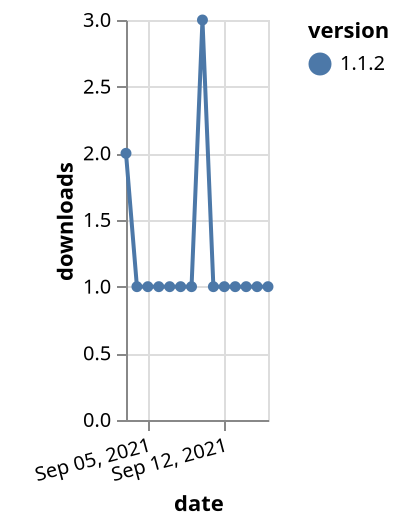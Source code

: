 {"$schema": "https://vega.github.io/schema/vega-lite/v5.json", "description": "A simple bar chart with embedded data.", "data": {"values": [{"date": "2021-09-03", "total": 135, "delta": 2, "version": "1.1.2"}, {"date": "2021-09-04", "total": 136, "delta": 1, "version": "1.1.2"}, {"date": "2021-09-05", "total": 137, "delta": 1, "version": "1.1.2"}, {"date": "2021-09-06", "total": 138, "delta": 1, "version": "1.1.2"}, {"date": "2021-09-07", "total": 139, "delta": 1, "version": "1.1.2"}, {"date": "2021-09-08", "total": 140, "delta": 1, "version": "1.1.2"}, {"date": "2021-09-09", "total": 141, "delta": 1, "version": "1.1.2"}, {"date": "2021-09-10", "total": 144, "delta": 3, "version": "1.1.2"}, {"date": "2021-09-11", "total": 145, "delta": 1, "version": "1.1.2"}, {"date": "2021-09-12", "total": 146, "delta": 1, "version": "1.1.2"}, {"date": "2021-09-13", "total": 147, "delta": 1, "version": "1.1.2"}, {"date": "2021-09-14", "total": 148, "delta": 1, "version": "1.1.2"}, {"date": "2021-09-15", "total": 149, "delta": 1, "version": "1.1.2"}, {"date": "2021-09-16", "total": 150, "delta": 1, "version": "1.1.2"}]}, "width": "container", "mark": {"type": "line", "point": {"filled": true}}, "encoding": {"x": {"field": "date", "type": "temporal", "timeUnit": "yearmonthdate", "title": "date", "axis": {"labelAngle": -15}}, "y": {"field": "delta", "type": "quantitative", "title": "downloads"}, "color": {"field": "version", "type": "nominal"}, "tooltip": {"field": "delta"}}}